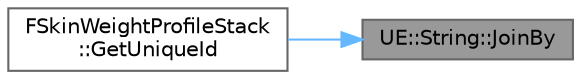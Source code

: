 digraph "UE::String::JoinBy"
{
 // INTERACTIVE_SVG=YES
 // LATEX_PDF_SIZE
  bgcolor="transparent";
  edge [fontname=Helvetica,fontsize=10,labelfontname=Helvetica,labelfontsize=10];
  node [fontname=Helvetica,fontsize=10,shape=box,height=0.2,width=0.4];
  rankdir="RL";
  Node1 [id="Node000001",label="UE::String::JoinBy",height=0.2,width=0.4,color="gray40", fillcolor="grey60", style="filled", fontcolor="black",tooltip="Create an object that can be appended to a string builder to append every element of the range to the..."];
  Node1 -> Node2 [id="edge1_Node000001_Node000002",dir="back",color="steelblue1",style="solid",tooltip=" "];
  Node2 [id="Node000002",label="FSkinWeightProfileStack\l::GetUniqueId",height=0.2,width=0.4,color="grey40", fillcolor="white", style="filled",URL="$d8/d9c/structFSkinWeightProfileStack.html#a2a98c50112b958e973c0f6a54fd7b52b",tooltip=" "];
}
